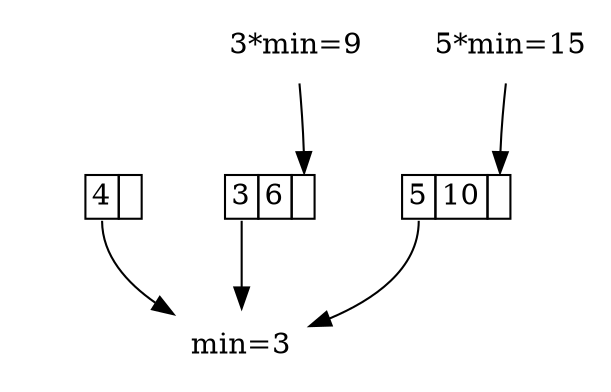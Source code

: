 digraph G{
	margin="0"
	node[shape=plaintext]
	q2[label=<<table BORDER="0" CELLBORDER="1" CELLSPACING="0">
       <tr><td port="head">4</td><td port="tail"> </td></tr></table>>]
	q3[label=<<table BORDER="0" CELLBORDER="1" CELLSPACING="0">
       <tr><td port="head">3</td><td>6</td><td port="tail"> </td></tr></table>>]
	q5[label=<<table BORDER="0" CELLBORDER="1" CELLSPACING="0">
       <tr><td port="head">5</td><td>10</td><td port="tail"> </td></tr></table>>]
	x[label="min=3", style=filled, color=white];
	x2[label="2*min=6", style=invis, color=white];
	x3[label="3*min=9", style=filled, color=white];
	x5[label="5*min=15", style=filled, color=white];
	q2:head->x;
	q3:head->x;
	q5:head->x;
	x2->x3->x5[style=invis];
	//x2->q2:tail;
	x3->q3:tail;
	x5->q5:tail;
	{rank = same; x2; x3; x5}
}
